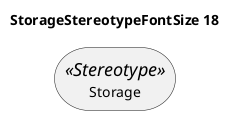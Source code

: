 @startuml
'!include ../../../plantuml-styles/plantuml-ae-skinparam-ex.iuml

skinparam StorageStereotypeFontSize 18

title StorageStereotypeFontSize 18

storage Storage <<Stereotype>>
@enduml